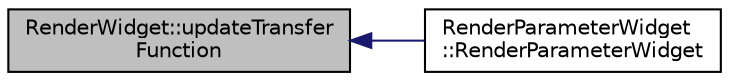 digraph "RenderWidget::updateTransferFunction"
{
  edge [fontname="Helvetica",fontsize="10",labelfontname="Helvetica",labelfontsize="10"];
  node [fontname="Helvetica",fontsize="10",shape=record];
  rankdir="LR";
  Node183 [label="RenderWidget::updateTransfer\lFunction",height=0.2,width=0.4,color="black", fillcolor="grey75", style="filled", fontcolor="black"];
  Node183 -> Node184 [dir="back",color="midnightblue",fontsize="10",style="solid",fontname="Helvetica"];
  Node184 [label="RenderParameterWidget\l::RenderParameterWidget",height=0.2,width=0.4,color="black", fillcolor="white", style="filled",URL="$class_render_parameter_widget.html#a81885dd80bee8ba1d2be4cbb0451a6ce",tooltip="Constructs a widget by a given widget of RenderWidget. "];
}
